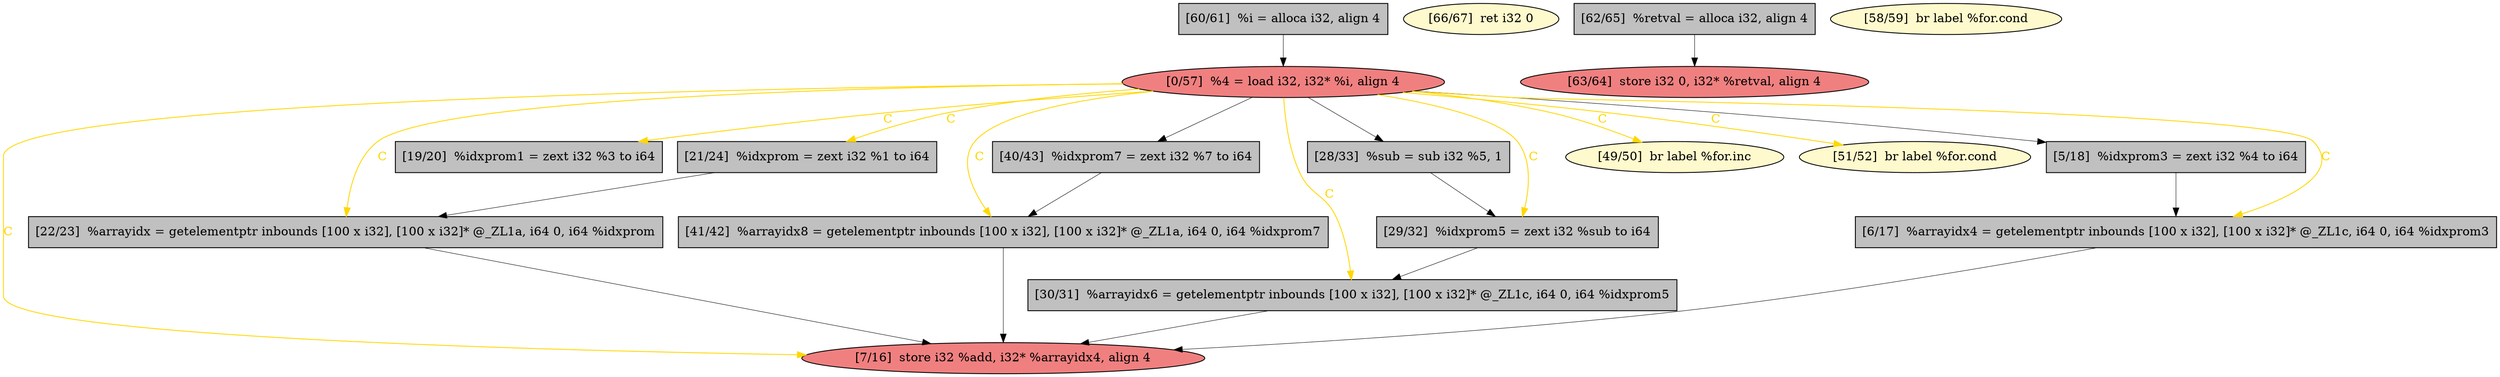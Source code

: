 
digraph G {


node85 [fillcolor=lightcoral,label="[0/57]  %4 = load i32, i32* %i, align 4",shape=ellipse,style=filled ]
node72 [fillcolor=lemonchiffon,label="[66/67]  ret i32 0",shape=ellipse,style=filled ]
node71 [fillcolor=grey,label="[28/33]  %sub = sub i32 %5, 1",shape=rectangle,style=filled ]
node68 [fillcolor=grey,label="[22/23]  %arrayidx = getelementptr inbounds [100 x i32], [100 x i32]* @_ZL1a, i64 0, i64 %idxprom",shape=rectangle,style=filled ]
node73 [fillcolor=grey,label="[19/20]  %idxprom1 = zext i32 %3 to i64",shape=rectangle,style=filled ]
node69 [fillcolor=grey,label="[60/61]  %i = alloca i32, align 4",shape=rectangle,style=filled ]
node76 [fillcolor=lightcoral,label="[7/16]  store i32 %add, i32* %arrayidx4, align 4",shape=ellipse,style=filled ]
node86 [fillcolor=grey,label="[41/42]  %arrayidx8 = getelementptr inbounds [100 x i32], [100 x i32]* @_ZL1a, i64 0, i64 %idxprom7",shape=rectangle,style=filled ]
node74 [fillcolor=grey,label="[21/24]  %idxprom = zext i32 %1 to i64",shape=rectangle,style=filled ]
node75 [fillcolor=grey,label="[5/18]  %idxprom3 = zext i32 %4 to i64",shape=rectangle,style=filled ]
node77 [fillcolor=grey,label="[6/17]  %arrayidx4 = getelementptr inbounds [100 x i32], [100 x i32]* @_ZL1c, i64 0, i64 %idxprom3",shape=rectangle,style=filled ]
node78 [fillcolor=lightcoral,label="[63/64]  store i32 0, i32* %retval, align 4",shape=ellipse,style=filled ]
node83 [fillcolor=grey,label="[29/32]  %idxprom5 = zext i32 %sub to i64",shape=rectangle,style=filled ]
node80 [fillcolor=lemonchiffon,label="[49/50]  br label %for.inc",shape=ellipse,style=filled ]
node79 [fillcolor=lemonchiffon,label="[51/52]  br label %for.cond",shape=ellipse,style=filled ]
node84 [fillcolor=lemonchiffon,label="[58/59]  br label %for.cond",shape=ellipse,style=filled ]
node81 [fillcolor=grey,label="[40/43]  %idxprom7 = zext i32 %7 to i64",shape=rectangle,style=filled ]
node70 [fillcolor=grey,label="[30/31]  %arrayidx6 = getelementptr inbounds [100 x i32], [100 x i32]* @_ZL1c, i64 0, i64 %idxprom5",shape=rectangle,style=filled ]
node82 [fillcolor=grey,label="[62/65]  %retval = alloca i32, align 4",shape=rectangle,style=filled ]

node85->node80 [style=solid,color=gold,label="C",penwidth=1.0,fontcolor=gold ]
node85->node83 [style=solid,color=gold,label="C",penwidth=1.0,fontcolor=gold ]
node85->node70 [style=solid,color=gold,label="C",penwidth=1.0,fontcolor=gold ]
node85->node73 [style=solid,color=gold,label="C",penwidth=1.0,fontcolor=gold ]
node85->node76 [style=solid,color=gold,label="C",penwidth=1.0,fontcolor=gold ]
node83->node70 [style=solid,color=black,label="",penwidth=0.5,fontcolor=black ]
node71->node83 [style=solid,color=black,label="",penwidth=0.5,fontcolor=black ]
node86->node76 [style=solid,color=black,label="",penwidth=0.5,fontcolor=black ]
node82->node78 [style=solid,color=black,label="",penwidth=0.5,fontcolor=black ]
node85->node86 [style=solid,color=gold,label="C",penwidth=1.0,fontcolor=gold ]
node68->node76 [style=solid,color=black,label="",penwidth=0.5,fontcolor=black ]
node69->node85 [style=solid,color=black,label="",penwidth=0.5,fontcolor=black ]
node77->node76 [style=solid,color=black,label="",penwidth=0.5,fontcolor=black ]
node81->node86 [style=solid,color=black,label="",penwidth=0.5,fontcolor=black ]
node85->node77 [style=solid,color=gold,label="C",penwidth=1.0,fontcolor=gold ]
node85->node74 [style=solid,color=gold,label="C",penwidth=1.0,fontcolor=gold ]
node85->node79 [style=solid,color=gold,label="C",penwidth=1.0,fontcolor=gold ]
node85->node75 [style=solid,color=black,label="",penwidth=0.5,fontcolor=black ]
node85->node68 [style=solid,color=gold,label="C",penwidth=1.0,fontcolor=gold ]
node74->node68 [style=solid,color=black,label="",penwidth=0.5,fontcolor=black ]
node70->node76 [style=solid,color=black,label="",penwidth=0.5,fontcolor=black ]
node85->node71 [style=solid,color=black,label="",penwidth=0.5,fontcolor=black ]
node75->node77 [style=solid,color=black,label="",penwidth=0.5,fontcolor=black ]
node85->node81 [style=solid,color=black,label="",penwidth=0.5,fontcolor=black ]


}
